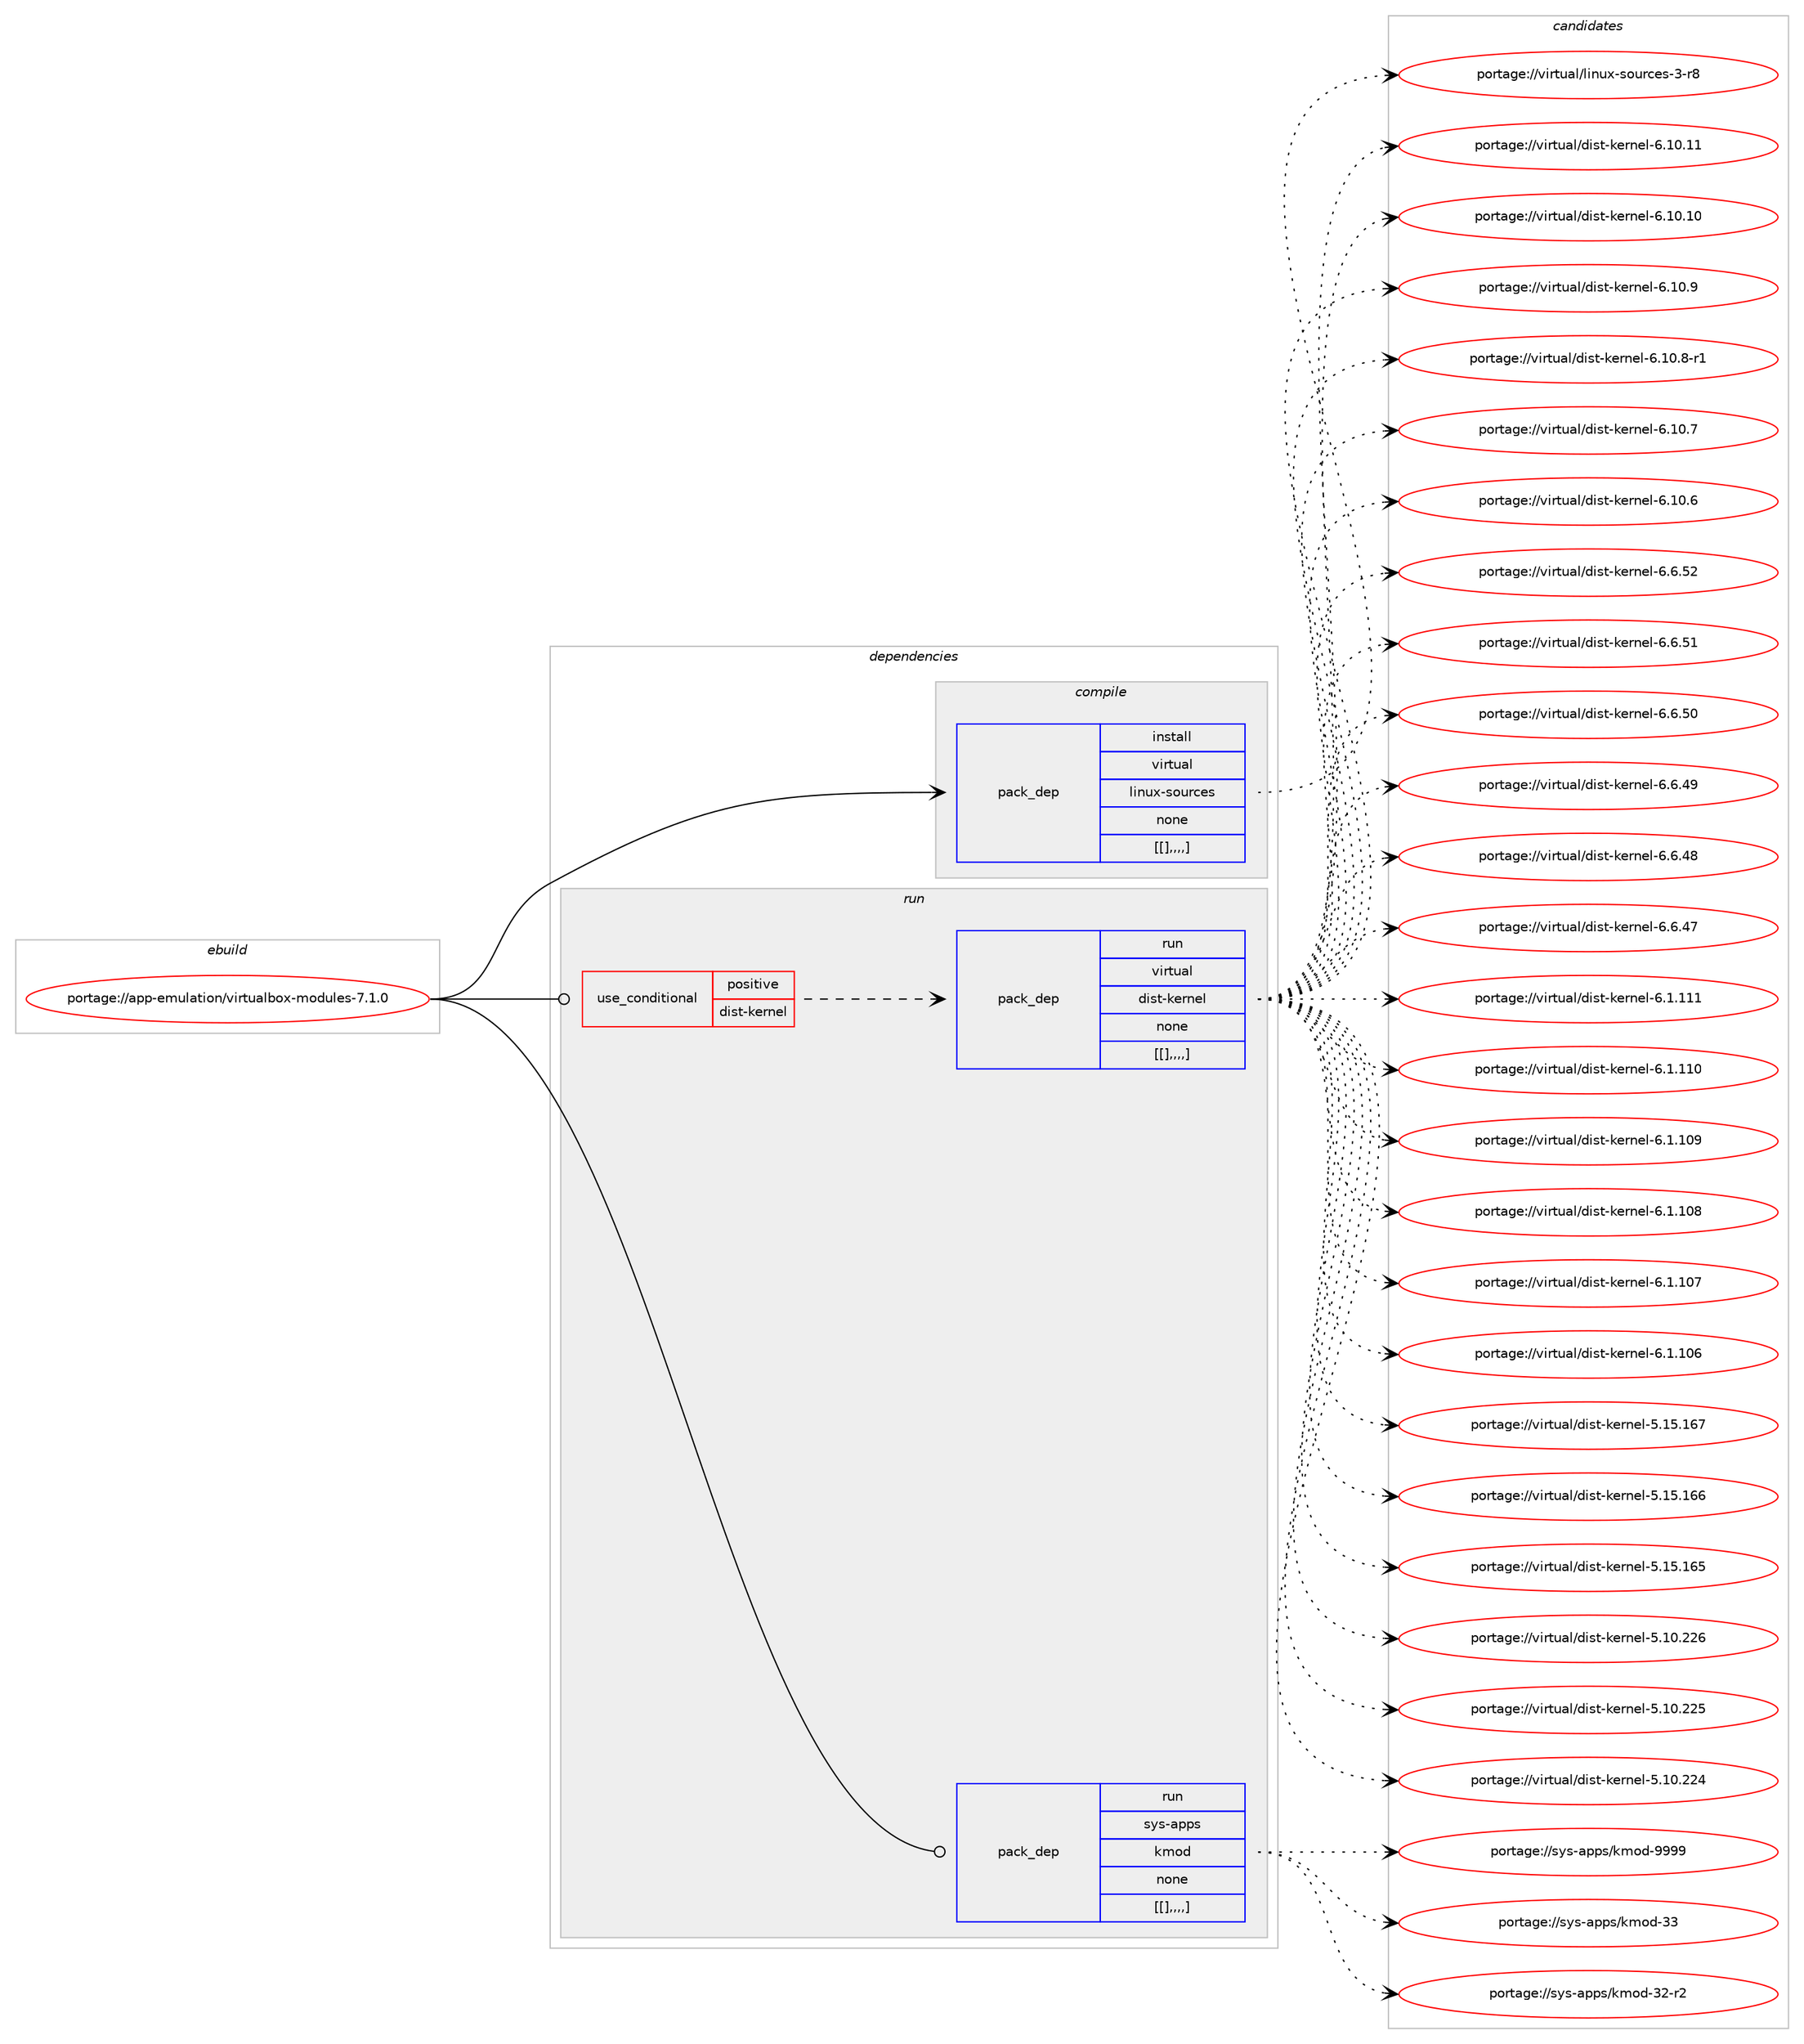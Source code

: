 digraph prolog {

# *************
# Graph options
# *************

newrank=true;
concentrate=true;
compound=true;
graph [rankdir=LR,fontname=Helvetica,fontsize=10,ranksep=1.5];#, ranksep=2.5, nodesep=0.2];
edge  [arrowhead=vee];
node  [fontname=Helvetica,fontsize=10];

# **********
# The ebuild
# **********

subgraph cluster_leftcol {
color=gray;
label=<<i>ebuild</i>>;
id [label="portage://app-emulation/virtualbox-modules-7.1.0", color=red, width=4, href="../app-emulation/virtualbox-modules-7.1.0.svg"];
}

# ****************
# The dependencies
# ****************

subgraph cluster_midcol {
color=gray;
label=<<i>dependencies</i>>;
subgraph cluster_compile {
fillcolor="#eeeeee";
style=filled;
label=<<i>compile</i>>;
subgraph pack23184 {
dependency33085 [label=<<TABLE BORDER="0" CELLBORDER="1" CELLSPACING="0" CELLPADDING="4" WIDTH="220"><TR><TD ROWSPAN="6" CELLPADDING="30">pack_dep</TD></TR><TR><TD WIDTH="110">install</TD></TR><TR><TD>virtual</TD></TR><TR><TD>linux-sources</TD></TR><TR><TD>none</TD></TR><TR><TD>[[],,,,]</TD></TR></TABLE>>, shape=none, color=blue];
}
id:e -> dependency33085:w [weight=20,style="solid",arrowhead="vee"];
}
subgraph cluster_compileandrun {
fillcolor="#eeeeee";
style=filled;
label=<<i>compile and run</i>>;
}
subgraph cluster_run {
fillcolor="#eeeeee";
style=filled;
label=<<i>run</i>>;
subgraph cond9560 {
dependency33086 [label=<<TABLE BORDER="0" CELLBORDER="1" CELLSPACING="0" CELLPADDING="4"><TR><TD ROWSPAN="3" CELLPADDING="10">use_conditional</TD></TR><TR><TD>positive</TD></TR><TR><TD>dist-kernel</TD></TR></TABLE>>, shape=none, color=red];
subgraph pack23185 {
dependency33087 [label=<<TABLE BORDER="0" CELLBORDER="1" CELLSPACING="0" CELLPADDING="4" WIDTH="220"><TR><TD ROWSPAN="6" CELLPADDING="30">pack_dep</TD></TR><TR><TD WIDTH="110">run</TD></TR><TR><TD>virtual</TD></TR><TR><TD>dist-kernel</TD></TR><TR><TD>none</TD></TR><TR><TD>[[],,,,]</TD></TR></TABLE>>, shape=none, color=blue];
}
dependency33086:e -> dependency33087:w [weight=20,style="dashed",arrowhead="vee"];
}
id:e -> dependency33086:w [weight=20,style="solid",arrowhead="odot"];
subgraph pack23186 {
dependency33088 [label=<<TABLE BORDER="0" CELLBORDER="1" CELLSPACING="0" CELLPADDING="4" WIDTH="220"><TR><TD ROWSPAN="6" CELLPADDING="30">pack_dep</TD></TR><TR><TD WIDTH="110">run</TD></TR><TR><TD>sys-apps</TD></TR><TR><TD>kmod</TD></TR><TR><TD>none</TD></TR><TR><TD>[[],,,,]</TD></TR></TABLE>>, shape=none, color=blue];
}
id:e -> dependency33088:w [weight=20,style="solid",arrowhead="odot"];
}
}

# **************
# The candidates
# **************

subgraph cluster_choices {
rank=same;
color=gray;
label=<<i>candidates</i>>;

subgraph choice23184 {
color=black;
nodesep=1;
choice1181051141161179710847108105110117120451151111171149910111545514511456 [label="portage://virtual/linux-sources-3-r8", color=red, width=4,href="../virtual/linux-sources-3-r8.svg"];
dependency33085:e -> choice1181051141161179710847108105110117120451151111171149910111545514511456:w [style=dotted,weight="100"];
}
subgraph choice23185 {
color=black;
nodesep=1;
choice1181051141161179710847100105115116451071011141101011084554464948464949 [label="portage://virtual/dist-kernel-6.10.11", color=red, width=4,href="../virtual/dist-kernel-6.10.11.svg"];
choice1181051141161179710847100105115116451071011141101011084554464948464948 [label="portage://virtual/dist-kernel-6.10.10", color=red, width=4,href="../virtual/dist-kernel-6.10.10.svg"];
choice11810511411611797108471001051151164510710111411010110845544649484657 [label="portage://virtual/dist-kernel-6.10.9", color=red, width=4,href="../virtual/dist-kernel-6.10.9.svg"];
choice118105114116117971084710010511511645107101114110101108455446494846564511449 [label="portage://virtual/dist-kernel-6.10.8-r1", color=red, width=4,href="../virtual/dist-kernel-6.10.8-r1.svg"];
choice11810511411611797108471001051151164510710111411010110845544649484655 [label="portage://virtual/dist-kernel-6.10.7", color=red, width=4,href="../virtual/dist-kernel-6.10.7.svg"];
choice11810511411611797108471001051151164510710111411010110845544649484654 [label="portage://virtual/dist-kernel-6.10.6", color=red, width=4,href="../virtual/dist-kernel-6.10.6.svg"];
choice11810511411611797108471001051151164510710111411010110845544654465350 [label="portage://virtual/dist-kernel-6.6.52", color=red, width=4,href="../virtual/dist-kernel-6.6.52.svg"];
choice11810511411611797108471001051151164510710111411010110845544654465349 [label="portage://virtual/dist-kernel-6.6.51", color=red, width=4,href="../virtual/dist-kernel-6.6.51.svg"];
choice11810511411611797108471001051151164510710111411010110845544654465348 [label="portage://virtual/dist-kernel-6.6.50", color=red, width=4,href="../virtual/dist-kernel-6.6.50.svg"];
choice11810511411611797108471001051151164510710111411010110845544654465257 [label="portage://virtual/dist-kernel-6.6.49", color=red, width=4,href="../virtual/dist-kernel-6.6.49.svg"];
choice11810511411611797108471001051151164510710111411010110845544654465256 [label="portage://virtual/dist-kernel-6.6.48", color=red, width=4,href="../virtual/dist-kernel-6.6.48.svg"];
choice11810511411611797108471001051151164510710111411010110845544654465255 [label="portage://virtual/dist-kernel-6.6.47", color=red, width=4,href="../virtual/dist-kernel-6.6.47.svg"];
choice1181051141161179710847100105115116451071011141101011084554464946494949 [label="portage://virtual/dist-kernel-6.1.111", color=red, width=4,href="../virtual/dist-kernel-6.1.111.svg"];
choice1181051141161179710847100105115116451071011141101011084554464946494948 [label="portage://virtual/dist-kernel-6.1.110", color=red, width=4,href="../virtual/dist-kernel-6.1.110.svg"];
choice1181051141161179710847100105115116451071011141101011084554464946494857 [label="portage://virtual/dist-kernel-6.1.109", color=red, width=4,href="../virtual/dist-kernel-6.1.109.svg"];
choice1181051141161179710847100105115116451071011141101011084554464946494856 [label="portage://virtual/dist-kernel-6.1.108", color=red, width=4,href="../virtual/dist-kernel-6.1.108.svg"];
choice1181051141161179710847100105115116451071011141101011084554464946494855 [label="portage://virtual/dist-kernel-6.1.107", color=red, width=4,href="../virtual/dist-kernel-6.1.107.svg"];
choice1181051141161179710847100105115116451071011141101011084554464946494854 [label="portage://virtual/dist-kernel-6.1.106", color=red, width=4,href="../virtual/dist-kernel-6.1.106.svg"];
choice118105114116117971084710010511511645107101114110101108455346495346495455 [label="portage://virtual/dist-kernel-5.15.167", color=red, width=4,href="../virtual/dist-kernel-5.15.167.svg"];
choice118105114116117971084710010511511645107101114110101108455346495346495454 [label="portage://virtual/dist-kernel-5.15.166", color=red, width=4,href="../virtual/dist-kernel-5.15.166.svg"];
choice118105114116117971084710010511511645107101114110101108455346495346495453 [label="portage://virtual/dist-kernel-5.15.165", color=red, width=4,href="../virtual/dist-kernel-5.15.165.svg"];
choice118105114116117971084710010511511645107101114110101108455346494846505054 [label="portage://virtual/dist-kernel-5.10.226", color=red, width=4,href="../virtual/dist-kernel-5.10.226.svg"];
choice118105114116117971084710010511511645107101114110101108455346494846505053 [label="portage://virtual/dist-kernel-5.10.225", color=red, width=4,href="../virtual/dist-kernel-5.10.225.svg"];
choice118105114116117971084710010511511645107101114110101108455346494846505052 [label="portage://virtual/dist-kernel-5.10.224", color=red, width=4,href="../virtual/dist-kernel-5.10.224.svg"];
dependency33087:e -> choice1181051141161179710847100105115116451071011141101011084554464948464949:w [style=dotted,weight="100"];
dependency33087:e -> choice1181051141161179710847100105115116451071011141101011084554464948464948:w [style=dotted,weight="100"];
dependency33087:e -> choice11810511411611797108471001051151164510710111411010110845544649484657:w [style=dotted,weight="100"];
dependency33087:e -> choice118105114116117971084710010511511645107101114110101108455446494846564511449:w [style=dotted,weight="100"];
dependency33087:e -> choice11810511411611797108471001051151164510710111411010110845544649484655:w [style=dotted,weight="100"];
dependency33087:e -> choice11810511411611797108471001051151164510710111411010110845544649484654:w [style=dotted,weight="100"];
dependency33087:e -> choice11810511411611797108471001051151164510710111411010110845544654465350:w [style=dotted,weight="100"];
dependency33087:e -> choice11810511411611797108471001051151164510710111411010110845544654465349:w [style=dotted,weight="100"];
dependency33087:e -> choice11810511411611797108471001051151164510710111411010110845544654465348:w [style=dotted,weight="100"];
dependency33087:e -> choice11810511411611797108471001051151164510710111411010110845544654465257:w [style=dotted,weight="100"];
dependency33087:e -> choice11810511411611797108471001051151164510710111411010110845544654465256:w [style=dotted,weight="100"];
dependency33087:e -> choice11810511411611797108471001051151164510710111411010110845544654465255:w [style=dotted,weight="100"];
dependency33087:e -> choice1181051141161179710847100105115116451071011141101011084554464946494949:w [style=dotted,weight="100"];
dependency33087:e -> choice1181051141161179710847100105115116451071011141101011084554464946494948:w [style=dotted,weight="100"];
dependency33087:e -> choice1181051141161179710847100105115116451071011141101011084554464946494857:w [style=dotted,weight="100"];
dependency33087:e -> choice1181051141161179710847100105115116451071011141101011084554464946494856:w [style=dotted,weight="100"];
dependency33087:e -> choice1181051141161179710847100105115116451071011141101011084554464946494855:w [style=dotted,weight="100"];
dependency33087:e -> choice1181051141161179710847100105115116451071011141101011084554464946494854:w [style=dotted,weight="100"];
dependency33087:e -> choice118105114116117971084710010511511645107101114110101108455346495346495455:w [style=dotted,weight="100"];
dependency33087:e -> choice118105114116117971084710010511511645107101114110101108455346495346495454:w [style=dotted,weight="100"];
dependency33087:e -> choice118105114116117971084710010511511645107101114110101108455346495346495453:w [style=dotted,weight="100"];
dependency33087:e -> choice118105114116117971084710010511511645107101114110101108455346494846505054:w [style=dotted,weight="100"];
dependency33087:e -> choice118105114116117971084710010511511645107101114110101108455346494846505053:w [style=dotted,weight="100"];
dependency33087:e -> choice118105114116117971084710010511511645107101114110101108455346494846505052:w [style=dotted,weight="100"];
}
subgraph choice23186 {
color=black;
nodesep=1;
choice1151211154597112112115471071091111004557575757 [label="portage://sys-apps/kmod-9999", color=red, width=4,href="../sys-apps/kmod-9999.svg"];
choice115121115459711211211547107109111100455151 [label="portage://sys-apps/kmod-33", color=red, width=4,href="../sys-apps/kmod-33.svg"];
choice1151211154597112112115471071091111004551504511450 [label="portage://sys-apps/kmod-32-r2", color=red, width=4,href="../sys-apps/kmod-32-r2.svg"];
dependency33088:e -> choice1151211154597112112115471071091111004557575757:w [style=dotted,weight="100"];
dependency33088:e -> choice115121115459711211211547107109111100455151:w [style=dotted,weight="100"];
dependency33088:e -> choice1151211154597112112115471071091111004551504511450:w [style=dotted,weight="100"];
}
}

}

